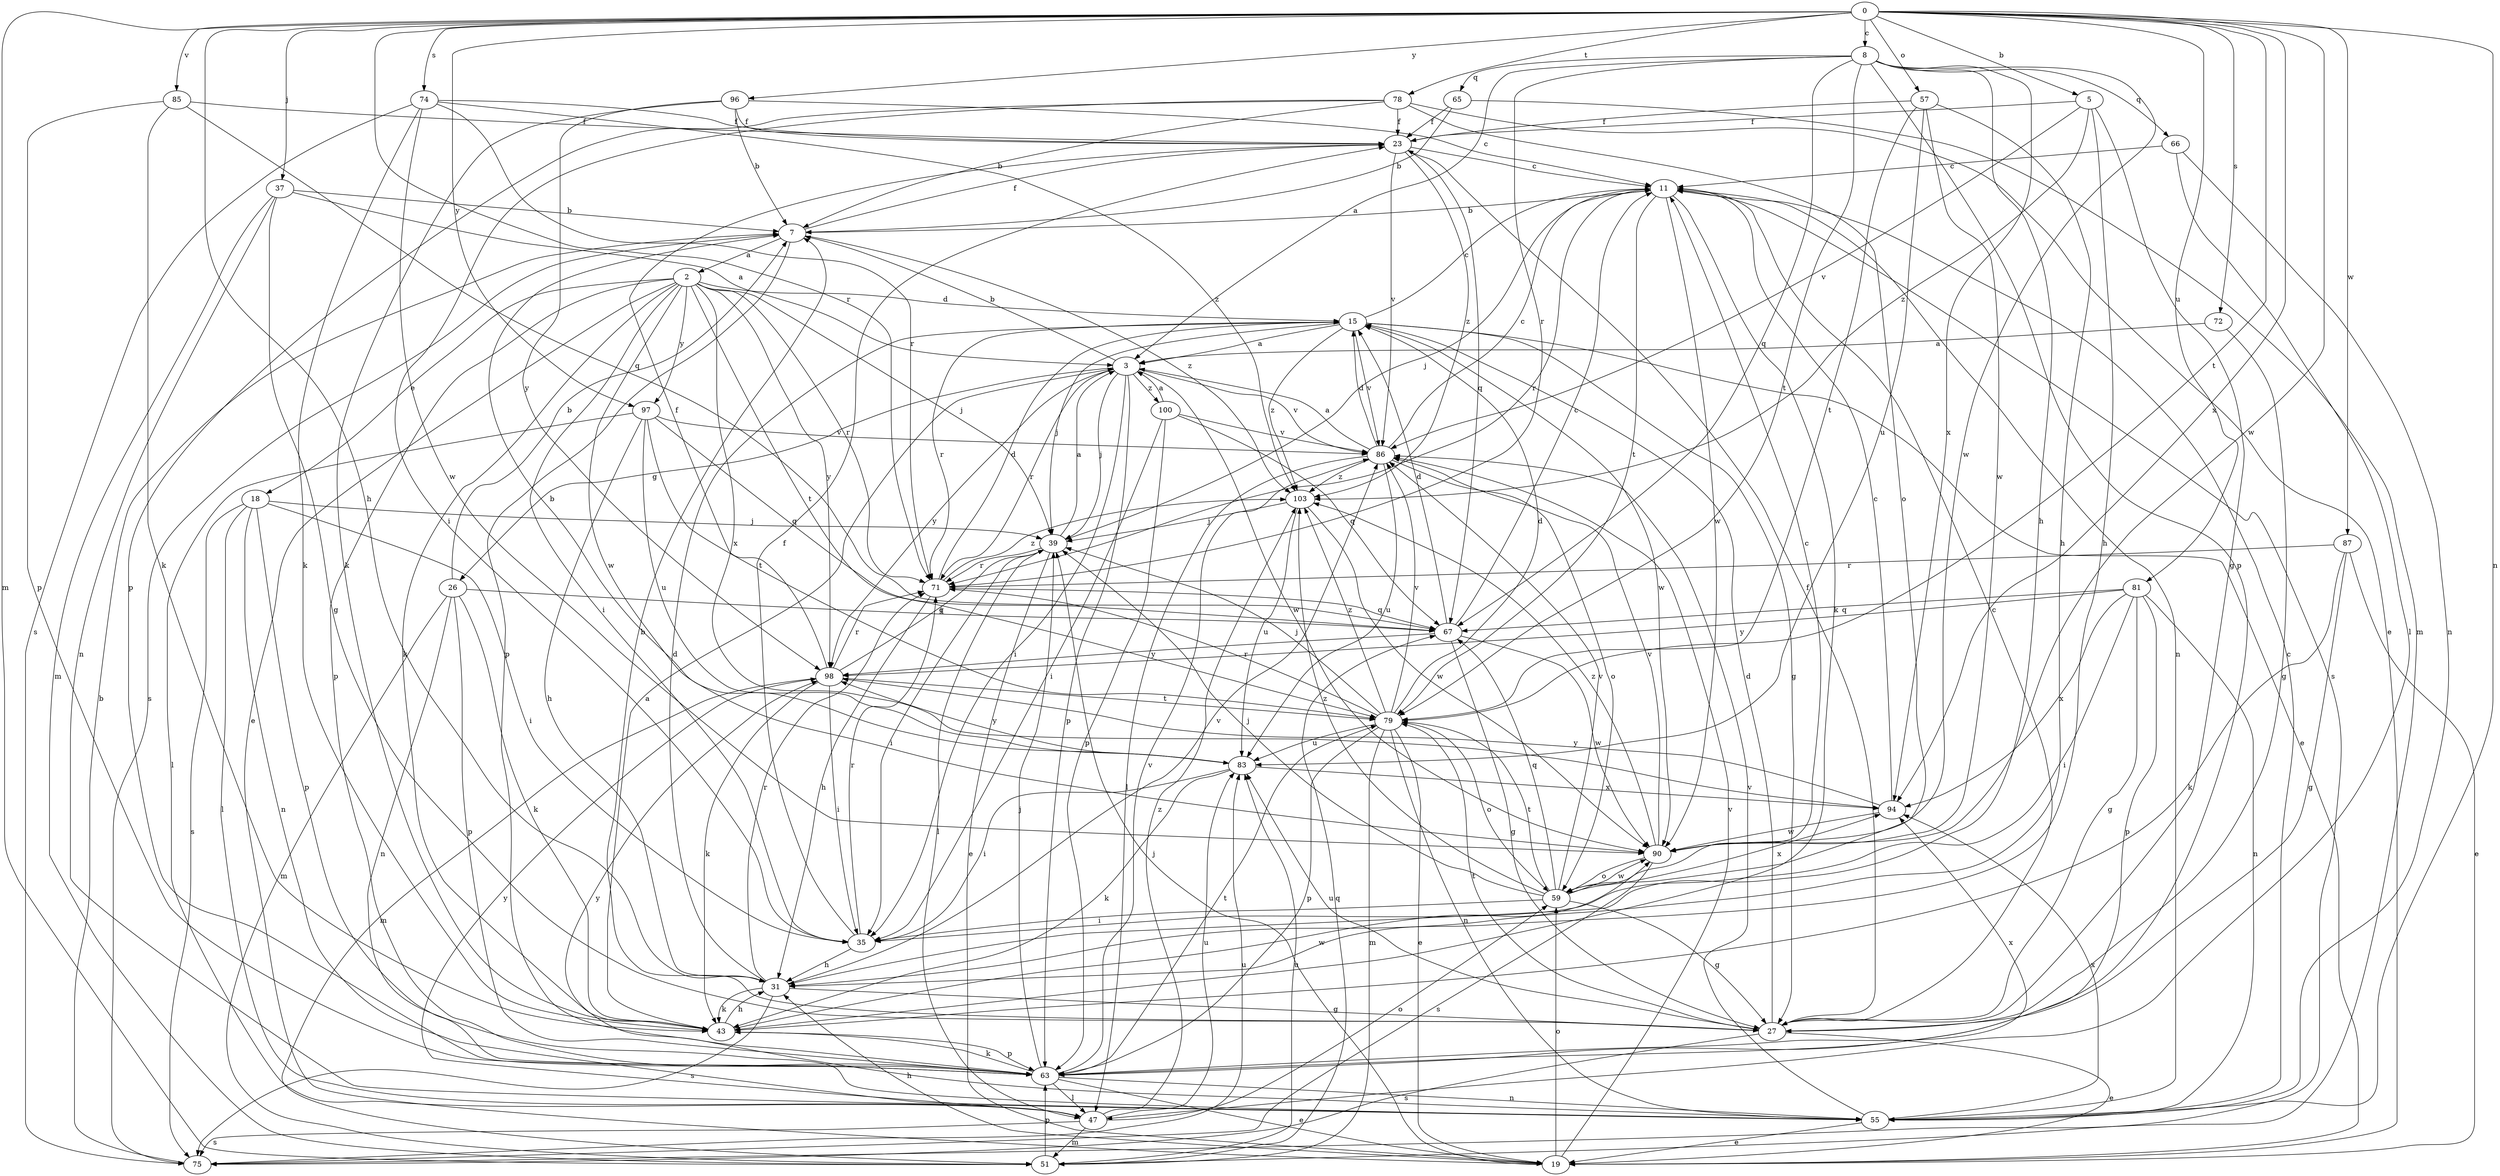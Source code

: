 strict digraph  {
0;
2;
3;
5;
7;
8;
11;
15;
18;
19;
23;
26;
27;
31;
35;
37;
39;
43;
47;
51;
55;
57;
59;
63;
65;
66;
67;
71;
72;
74;
75;
78;
79;
81;
83;
85;
86;
87;
90;
94;
96;
97;
98;
100;
103;
0 -> 5  [label=b];
0 -> 8  [label=c];
0 -> 31  [label=h];
0 -> 37  [label=j];
0 -> 51  [label=m];
0 -> 55  [label=n];
0 -> 57  [label=o];
0 -> 71  [label=r];
0 -> 72  [label=s];
0 -> 74  [label=s];
0 -> 78  [label=t];
0 -> 79  [label=t];
0 -> 81  [label=u];
0 -> 85  [label=v];
0 -> 87  [label=w];
0 -> 90  [label=w];
0 -> 94  [label=x];
0 -> 96  [label=y];
0 -> 97  [label=y];
2 -> 15  [label=d];
2 -> 18  [label=e];
2 -> 19  [label=e];
2 -> 35  [label=i];
2 -> 39  [label=j];
2 -> 43  [label=k];
2 -> 63  [label=p];
2 -> 71  [label=r];
2 -> 79  [label=t];
2 -> 90  [label=w];
2 -> 94  [label=x];
2 -> 97  [label=y];
2 -> 98  [label=y];
3 -> 7  [label=b];
3 -> 26  [label=g];
3 -> 35  [label=i];
3 -> 39  [label=j];
3 -> 63  [label=p];
3 -> 71  [label=r];
3 -> 86  [label=v];
3 -> 90  [label=w];
3 -> 98  [label=y];
3 -> 100  [label=z];
5 -> 23  [label=f];
5 -> 27  [label=g];
5 -> 31  [label=h];
5 -> 86  [label=v];
5 -> 103  [label=z];
7 -> 2  [label=a];
7 -> 23  [label=f];
7 -> 63  [label=p];
7 -> 75  [label=s];
7 -> 103  [label=z];
8 -> 3  [label=a];
8 -> 31  [label=h];
8 -> 63  [label=p];
8 -> 65  [label=q];
8 -> 66  [label=q];
8 -> 67  [label=q];
8 -> 71  [label=r];
8 -> 79  [label=t];
8 -> 90  [label=w];
8 -> 94  [label=x];
11 -> 7  [label=b];
11 -> 39  [label=j];
11 -> 43  [label=k];
11 -> 55  [label=n];
11 -> 71  [label=r];
11 -> 75  [label=s];
11 -> 79  [label=t];
11 -> 90  [label=w];
15 -> 3  [label=a];
15 -> 11  [label=c];
15 -> 19  [label=e];
15 -> 27  [label=g];
15 -> 39  [label=j];
15 -> 71  [label=r];
15 -> 86  [label=v];
15 -> 90  [label=w];
15 -> 103  [label=z];
18 -> 35  [label=i];
18 -> 39  [label=j];
18 -> 47  [label=l];
18 -> 55  [label=n];
18 -> 63  [label=p];
18 -> 75  [label=s];
19 -> 31  [label=h];
19 -> 39  [label=j];
19 -> 59  [label=o];
19 -> 86  [label=v];
23 -> 11  [label=c];
23 -> 67  [label=q];
23 -> 86  [label=v];
23 -> 103  [label=z];
26 -> 7  [label=b];
26 -> 43  [label=k];
26 -> 51  [label=m];
26 -> 55  [label=n];
26 -> 63  [label=p];
26 -> 67  [label=q];
27 -> 7  [label=b];
27 -> 11  [label=c];
27 -> 15  [label=d];
27 -> 19  [label=e];
27 -> 23  [label=f];
27 -> 75  [label=s];
27 -> 79  [label=t];
27 -> 83  [label=u];
31 -> 15  [label=d];
31 -> 27  [label=g];
31 -> 43  [label=k];
31 -> 71  [label=r];
31 -> 75  [label=s];
31 -> 86  [label=v];
35 -> 23  [label=f];
35 -> 31  [label=h];
35 -> 71  [label=r];
37 -> 3  [label=a];
37 -> 7  [label=b];
37 -> 27  [label=g];
37 -> 51  [label=m];
37 -> 55  [label=n];
39 -> 3  [label=a];
39 -> 19  [label=e];
39 -> 35  [label=i];
39 -> 47  [label=l];
39 -> 71  [label=r];
43 -> 3  [label=a];
43 -> 31  [label=h];
43 -> 63  [label=p];
43 -> 90  [label=w];
47 -> 51  [label=m];
47 -> 59  [label=o];
47 -> 75  [label=s];
47 -> 83  [label=u];
47 -> 98  [label=y];
47 -> 103  [label=z];
51 -> 63  [label=p];
51 -> 67  [label=q];
51 -> 83  [label=u];
55 -> 11  [label=c];
55 -> 19  [label=e];
55 -> 86  [label=v];
55 -> 94  [label=x];
55 -> 98  [label=y];
57 -> 23  [label=f];
57 -> 31  [label=h];
57 -> 79  [label=t];
57 -> 83  [label=u];
57 -> 90  [label=w];
59 -> 11  [label=c];
59 -> 27  [label=g];
59 -> 35  [label=i];
59 -> 39  [label=j];
59 -> 67  [label=q];
59 -> 79  [label=t];
59 -> 86  [label=v];
59 -> 90  [label=w];
59 -> 94  [label=x];
59 -> 103  [label=z];
63 -> 19  [label=e];
63 -> 39  [label=j];
63 -> 43  [label=k];
63 -> 47  [label=l];
63 -> 55  [label=n];
63 -> 79  [label=t];
63 -> 86  [label=v];
63 -> 94  [label=x];
65 -> 7  [label=b];
65 -> 23  [label=f];
65 -> 51  [label=m];
66 -> 11  [label=c];
66 -> 47  [label=l];
66 -> 55  [label=n];
67 -> 11  [label=c];
67 -> 15  [label=d];
67 -> 27  [label=g];
67 -> 90  [label=w];
67 -> 98  [label=y];
71 -> 15  [label=d];
71 -> 31  [label=h];
71 -> 67  [label=q];
71 -> 103  [label=z];
72 -> 3  [label=a];
72 -> 27  [label=g];
74 -> 23  [label=f];
74 -> 43  [label=k];
74 -> 71  [label=r];
74 -> 75  [label=s];
74 -> 90  [label=w];
74 -> 103  [label=z];
75 -> 7  [label=b];
75 -> 83  [label=u];
78 -> 7  [label=b];
78 -> 19  [label=e];
78 -> 23  [label=f];
78 -> 35  [label=i];
78 -> 59  [label=o];
78 -> 63  [label=p];
79 -> 15  [label=d];
79 -> 19  [label=e];
79 -> 39  [label=j];
79 -> 51  [label=m];
79 -> 55  [label=n];
79 -> 59  [label=o];
79 -> 63  [label=p];
79 -> 71  [label=r];
79 -> 83  [label=u];
79 -> 86  [label=v];
79 -> 103  [label=z];
81 -> 27  [label=g];
81 -> 35  [label=i];
81 -> 55  [label=n];
81 -> 63  [label=p];
81 -> 67  [label=q];
81 -> 94  [label=x];
81 -> 98  [label=y];
83 -> 7  [label=b];
83 -> 35  [label=i];
83 -> 43  [label=k];
83 -> 94  [label=x];
83 -> 98  [label=y];
85 -> 23  [label=f];
85 -> 43  [label=k];
85 -> 63  [label=p];
85 -> 67  [label=q];
86 -> 3  [label=a];
86 -> 11  [label=c];
86 -> 15  [label=d];
86 -> 47  [label=l];
86 -> 59  [label=o];
86 -> 83  [label=u];
86 -> 103  [label=z];
87 -> 19  [label=e];
87 -> 27  [label=g];
87 -> 43  [label=k];
87 -> 71  [label=r];
90 -> 59  [label=o];
90 -> 75  [label=s];
90 -> 86  [label=v];
90 -> 103  [label=z];
94 -> 11  [label=c];
94 -> 90  [label=w];
94 -> 98  [label=y];
96 -> 7  [label=b];
96 -> 11  [label=c];
96 -> 23  [label=f];
96 -> 43  [label=k];
96 -> 98  [label=y];
97 -> 31  [label=h];
97 -> 47  [label=l];
97 -> 67  [label=q];
97 -> 79  [label=t];
97 -> 83  [label=u];
97 -> 86  [label=v];
98 -> 23  [label=f];
98 -> 35  [label=i];
98 -> 39  [label=j];
98 -> 43  [label=k];
98 -> 51  [label=m];
98 -> 71  [label=r];
98 -> 79  [label=t];
100 -> 3  [label=a];
100 -> 35  [label=i];
100 -> 63  [label=p];
100 -> 67  [label=q];
100 -> 86  [label=v];
103 -> 39  [label=j];
103 -> 83  [label=u];
103 -> 90  [label=w];
}
